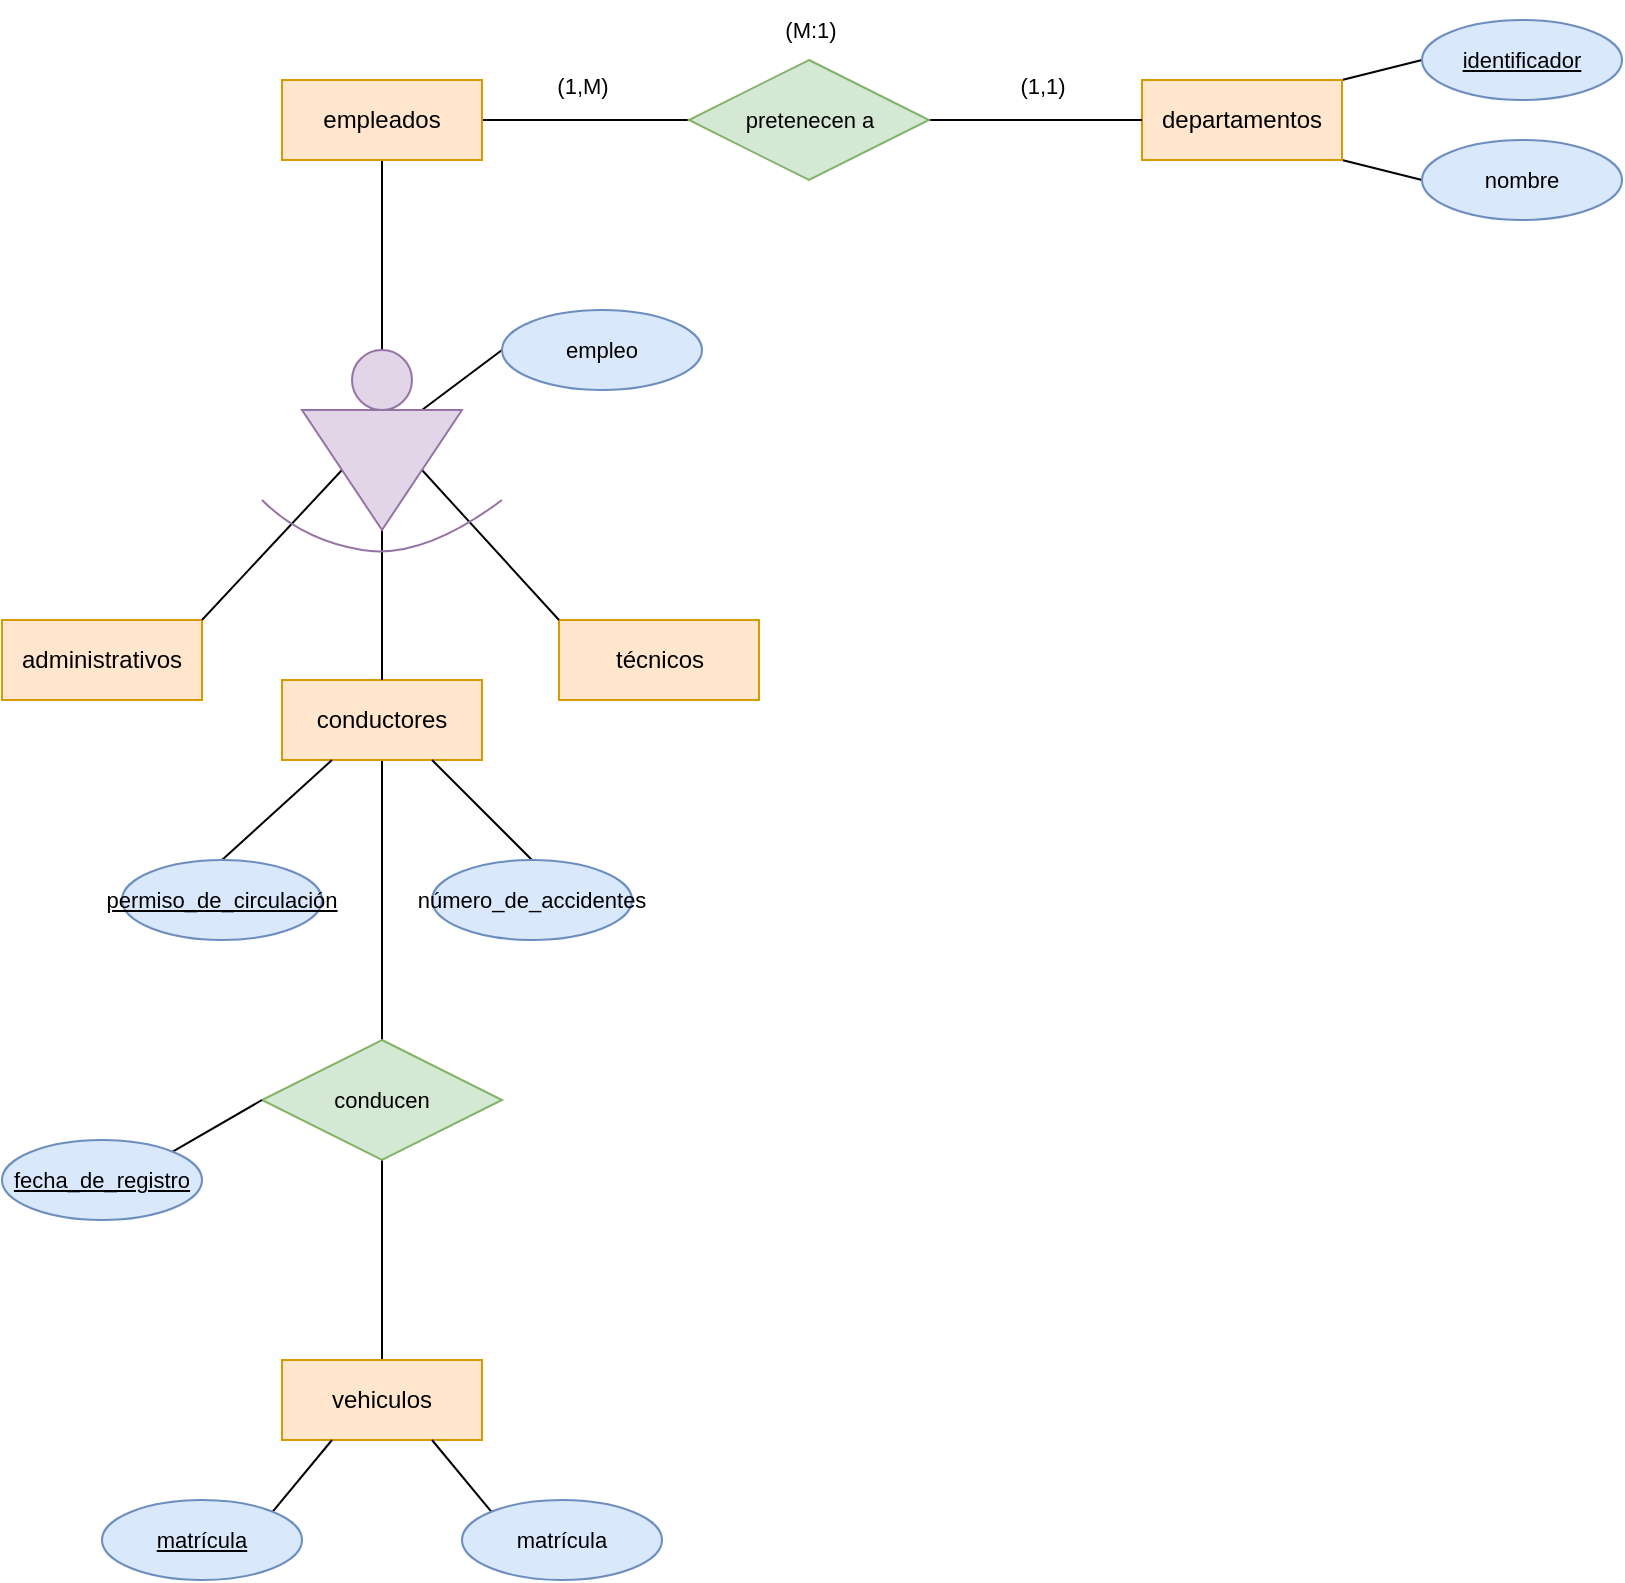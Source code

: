 <mxfile version="22.1.3" type="github">
  <diagram name="Página-1" id="GC3bQp9kBZes_taBvnxz">
    <mxGraphModel dx="2069" dy="831" grid="1" gridSize="10" guides="1" tooltips="1" connect="1" arrows="1" fold="1" page="1" pageScale="1" pageWidth="827" pageHeight="1169" math="0" shadow="0">
      <root>
        <mxCell id="0" />
        <mxCell id="1" parent="0" />
        <mxCell id="PX5-3yKAfKvkiZLicapt-14" style="edgeStyle=none;shape=connector;curved=1;rounded=1;orthogonalLoop=1;jettySize=auto;html=1;exitX=0.5;exitY=1;exitDx=0;exitDy=0;entryX=0.5;entryY=0;entryDx=0;entryDy=0;labelBackgroundColor=default;strokeColor=default;align=center;verticalAlign=middle;fontFamily=Helvetica;fontSize=11;fontColor=default;endArrow=none;endFill=0;" edge="1" parent="1" source="PX5-3yKAfKvkiZLicapt-1" target="PX5-3yKAfKvkiZLicapt-7">
          <mxGeometry relative="1" as="geometry" />
        </mxCell>
        <mxCell id="PX5-3yKAfKvkiZLicapt-19" style="edgeStyle=none;shape=connector;curved=1;rounded=1;orthogonalLoop=1;jettySize=auto;html=1;exitX=1;exitY=0.5;exitDx=0;exitDy=0;entryX=0;entryY=0.5;entryDx=0;entryDy=0;labelBackgroundColor=default;strokeColor=default;align=center;verticalAlign=middle;fontFamily=Helvetica;fontSize=11;fontColor=default;endArrow=none;endFill=0;" edge="1" parent="1" source="PX5-3yKAfKvkiZLicapt-1" target="PX5-3yKAfKvkiZLicapt-18">
          <mxGeometry relative="1" as="geometry" />
        </mxCell>
        <mxCell id="PX5-3yKAfKvkiZLicapt-1" value="empleados" style="whiteSpace=wrap;html=1;align=center;fillColor=#ffe6cc;strokeColor=#d79b00;" vertex="1" parent="1">
          <mxGeometry x="90" y="390" width="100" height="40" as="geometry" />
        </mxCell>
        <mxCell id="PX5-3yKAfKvkiZLicapt-25" style="edgeStyle=none;shape=connector;curved=1;rounded=1;orthogonalLoop=1;jettySize=auto;html=1;exitX=1;exitY=0;exitDx=0;exitDy=0;entryX=0;entryY=0.5;entryDx=0;entryDy=0;labelBackgroundColor=default;strokeColor=default;align=center;verticalAlign=middle;fontFamily=Helvetica;fontSize=11;fontColor=default;endArrow=none;endFill=0;" edge="1" parent="1" source="PX5-3yKAfKvkiZLicapt-2" target="PX5-3yKAfKvkiZLicapt-21">
          <mxGeometry relative="1" as="geometry" />
        </mxCell>
        <mxCell id="PX5-3yKAfKvkiZLicapt-26" style="edgeStyle=none;shape=connector;curved=1;rounded=1;orthogonalLoop=1;jettySize=auto;html=1;exitX=1;exitY=1;exitDx=0;exitDy=0;entryX=0;entryY=0.5;entryDx=0;entryDy=0;labelBackgroundColor=default;strokeColor=default;align=center;verticalAlign=middle;fontFamily=Helvetica;fontSize=11;fontColor=default;endArrow=none;endFill=0;" edge="1" parent="1" source="PX5-3yKAfKvkiZLicapt-2" target="PX5-3yKAfKvkiZLicapt-22">
          <mxGeometry relative="1" as="geometry" />
        </mxCell>
        <mxCell id="PX5-3yKAfKvkiZLicapt-2" value="departamentos" style="whiteSpace=wrap;html=1;align=center;fillColor=#ffe6cc;strokeColor=#d79b00;" vertex="1" parent="1">
          <mxGeometry x="520" y="390" width="100" height="40" as="geometry" />
        </mxCell>
        <mxCell id="PX5-3yKAfKvkiZLicapt-3" value="administrativos" style="whiteSpace=wrap;html=1;align=center;fillColor=#ffe6cc;strokeColor=#d79b00;" vertex="1" parent="1">
          <mxGeometry x="-50" y="660" width="100" height="40" as="geometry" />
        </mxCell>
        <mxCell id="PX5-3yKAfKvkiZLicapt-4" value="técnicos" style="whiteSpace=wrap;html=1;align=center;fillColor=#ffe6cc;strokeColor=#d79b00;" vertex="1" parent="1">
          <mxGeometry x="228.5" y="660" width="100" height="40" as="geometry" />
        </mxCell>
        <mxCell id="PX5-3yKAfKvkiZLicapt-35" style="edgeStyle=none;shape=connector;curved=1;rounded=1;orthogonalLoop=1;jettySize=auto;html=1;exitX=0.5;exitY=1;exitDx=0;exitDy=0;entryX=0.5;entryY=0;entryDx=0;entryDy=0;labelBackgroundColor=default;strokeColor=default;align=center;verticalAlign=middle;fontFamily=Helvetica;fontSize=11;fontColor=default;endArrow=none;endFill=0;" edge="1" parent="1" source="PX5-3yKAfKvkiZLicapt-5" target="PX5-3yKAfKvkiZLicapt-34">
          <mxGeometry relative="1" as="geometry" />
        </mxCell>
        <mxCell id="PX5-3yKAfKvkiZLicapt-5" value="conductores" style="whiteSpace=wrap;html=1;align=center;fillColor=#ffe6cc;strokeColor=#d79b00;" vertex="1" parent="1">
          <mxGeometry x="90" y="690" width="100" height="40" as="geometry" />
        </mxCell>
        <mxCell id="PX5-3yKAfKvkiZLicapt-11" style="edgeStyle=none;shape=connector;curved=1;rounded=1;orthogonalLoop=1;jettySize=auto;html=1;exitX=0.5;exitY=1;exitDx=0;exitDy=0;entryX=1;entryY=0;entryDx=0;entryDy=0;labelBackgroundColor=default;strokeColor=default;align=center;verticalAlign=middle;fontFamily=Helvetica;fontSize=11;fontColor=default;endArrow=none;endFill=0;" edge="1" parent="1" source="PX5-3yKAfKvkiZLicapt-6" target="PX5-3yKAfKvkiZLicapt-3">
          <mxGeometry relative="1" as="geometry" />
        </mxCell>
        <mxCell id="PX5-3yKAfKvkiZLicapt-12" style="edgeStyle=none;shape=connector;curved=1;rounded=1;orthogonalLoop=1;jettySize=auto;html=1;exitX=1;exitY=0.5;exitDx=0;exitDy=0;entryX=0.5;entryY=0;entryDx=0;entryDy=0;labelBackgroundColor=default;strokeColor=default;align=center;verticalAlign=middle;fontFamily=Helvetica;fontSize=11;fontColor=default;endArrow=none;endFill=0;" edge="1" parent="1" source="PX5-3yKAfKvkiZLicapt-6" target="PX5-3yKAfKvkiZLicapt-5">
          <mxGeometry relative="1" as="geometry" />
        </mxCell>
        <mxCell id="PX5-3yKAfKvkiZLicapt-13" style="edgeStyle=none;shape=connector;curved=1;rounded=1;orthogonalLoop=1;jettySize=auto;html=1;exitX=0.5;exitY=0;exitDx=0;exitDy=0;entryX=0;entryY=0;entryDx=0;entryDy=0;labelBackgroundColor=default;strokeColor=default;align=center;verticalAlign=middle;fontFamily=Helvetica;fontSize=11;fontColor=default;endArrow=none;endFill=0;" edge="1" parent="1" source="PX5-3yKAfKvkiZLicapt-6" target="PX5-3yKAfKvkiZLicapt-4">
          <mxGeometry relative="1" as="geometry" />
        </mxCell>
        <mxCell id="PX5-3yKAfKvkiZLicapt-17" style="edgeStyle=none;shape=connector;curved=1;rounded=1;orthogonalLoop=1;jettySize=auto;html=1;exitX=0;exitY=0.25;exitDx=0;exitDy=0;entryX=0;entryY=0.5;entryDx=0;entryDy=0;labelBackgroundColor=default;strokeColor=default;align=center;verticalAlign=middle;fontFamily=Helvetica;fontSize=11;fontColor=default;endArrow=none;endFill=0;" edge="1" parent="1" source="PX5-3yKAfKvkiZLicapt-6" target="PX5-3yKAfKvkiZLicapt-15">
          <mxGeometry relative="1" as="geometry" />
        </mxCell>
        <mxCell id="PX5-3yKAfKvkiZLicapt-6" value="" style="triangle;whiteSpace=wrap;html=1;fillColor=#e1d5e7;strokeColor=#9673a6;rotation=90;" vertex="1" parent="1">
          <mxGeometry x="110" y="545" width="60" height="80" as="geometry" />
        </mxCell>
        <mxCell id="PX5-3yKAfKvkiZLicapt-7" value="" style="ellipse;whiteSpace=wrap;html=1;aspect=fixed;fillColor=#e1d5e7;strokeColor=#9673a6;" vertex="1" parent="1">
          <mxGeometry x="125" y="525" width="30" height="30" as="geometry" />
        </mxCell>
        <mxCell id="PX5-3yKAfKvkiZLicapt-10" value="" style="endArrow=none;html=1;endFill=0;curved=1;fillColor=#e1d5e7;strokeColor=#9673a6;" edge="1" parent="1">
          <mxGeometry width="50" height="50" relative="1" as="geometry">
            <mxPoint x="200" y="600" as="sourcePoint" />
            <mxPoint x="80" y="600" as="targetPoint" />
            <Array as="points">
              <mxPoint x="160" y="630" />
              <mxPoint x="100" y="620" />
            </Array>
          </mxGeometry>
        </mxCell>
        <mxCell id="PX5-3yKAfKvkiZLicapt-15" value="empleo" style="ellipse;whiteSpace=wrap;html=1;align=center;fontFamily=Helvetica;fontSize=11;fillColor=#dae8fc;strokeColor=#6c8ebf;" vertex="1" parent="1">
          <mxGeometry x="200" y="505" width="100" height="40" as="geometry" />
        </mxCell>
        <mxCell id="PX5-3yKAfKvkiZLicapt-20" style="edgeStyle=none;shape=connector;curved=1;rounded=1;orthogonalLoop=1;jettySize=auto;html=1;exitX=1;exitY=0.5;exitDx=0;exitDy=0;entryX=0;entryY=0.5;entryDx=0;entryDy=0;labelBackgroundColor=default;strokeColor=default;align=center;verticalAlign=middle;fontFamily=Helvetica;fontSize=11;fontColor=default;endArrow=none;endFill=0;" edge="1" parent="1" source="PX5-3yKAfKvkiZLicapt-18" target="PX5-3yKAfKvkiZLicapt-2">
          <mxGeometry relative="1" as="geometry" />
        </mxCell>
        <mxCell id="PX5-3yKAfKvkiZLicapt-18" value="pretenecen a" style="shape=rhombus;perimeter=rhombusPerimeter;whiteSpace=wrap;html=1;align=center;fontFamily=Helvetica;fontSize=11;fillColor=#d5e8d4;strokeColor=#82b366;" vertex="1" parent="1">
          <mxGeometry x="293.5" y="380" width="120" height="60" as="geometry" />
        </mxCell>
        <mxCell id="PX5-3yKAfKvkiZLicapt-21" value="identificador" style="ellipse;whiteSpace=wrap;html=1;align=center;fontFamily=Helvetica;fontSize=11;fillColor=#dae8fc;strokeColor=#6c8ebf;fontStyle=4" vertex="1" parent="1">
          <mxGeometry x="660" y="360" width="100" height="40" as="geometry" />
        </mxCell>
        <mxCell id="PX5-3yKAfKvkiZLicapt-22" value="nombre" style="ellipse;whiteSpace=wrap;html=1;align=center;fontFamily=Helvetica;fontSize=11;fillColor=#dae8fc;strokeColor=#6c8ebf;" vertex="1" parent="1">
          <mxGeometry x="660" y="420" width="100" height="40" as="geometry" />
        </mxCell>
        <mxCell id="PX5-3yKAfKvkiZLicapt-27" value="(1,1)" style="text;html=1;align=center;verticalAlign=middle;resizable=0;points=[];autosize=1;strokeColor=none;fillColor=none;fontSize=11;fontFamily=Helvetica;fontColor=default;" vertex="1" parent="1">
          <mxGeometry x="445" y="378" width="50" height="30" as="geometry" />
        </mxCell>
        <mxCell id="PX5-3yKAfKvkiZLicapt-28" value="(1,M)" style="text;html=1;align=center;verticalAlign=middle;resizable=0;points=[];autosize=1;strokeColor=none;fillColor=none;fontSize=11;fontFamily=Helvetica;fontColor=default;" vertex="1" parent="1">
          <mxGeometry x="215" y="378" width="50" height="30" as="geometry" />
        </mxCell>
        <mxCell id="PX5-3yKAfKvkiZLicapt-29" value="(M:1)" style="text;html=1;align=center;verticalAlign=middle;resizable=0;points=[];autosize=1;strokeColor=none;fillColor=none;fontSize=11;fontFamily=Helvetica;fontColor=default;rotation=0;" vertex="1" parent="1">
          <mxGeometry x="328.5" y="350" width="50" height="30" as="geometry" />
        </mxCell>
        <mxCell id="PX5-3yKAfKvkiZLicapt-32" style="edgeStyle=none;shape=connector;curved=1;rounded=1;orthogonalLoop=1;jettySize=auto;html=1;exitX=0.5;exitY=0;exitDx=0;exitDy=0;entryX=0.25;entryY=1;entryDx=0;entryDy=0;labelBackgroundColor=default;strokeColor=default;align=center;verticalAlign=middle;fontFamily=Helvetica;fontSize=11;fontColor=default;endArrow=none;endFill=0;" edge="1" parent="1" source="PX5-3yKAfKvkiZLicapt-30" target="PX5-3yKAfKvkiZLicapt-5">
          <mxGeometry relative="1" as="geometry" />
        </mxCell>
        <mxCell id="PX5-3yKAfKvkiZLicapt-30" value="permiso_de_circulación" style="ellipse;whiteSpace=wrap;html=1;align=center;fontFamily=Helvetica;fontSize=11;fillColor=#dae8fc;strokeColor=#6c8ebf;fontStyle=4" vertex="1" parent="1">
          <mxGeometry x="10" y="780" width="100" height="40" as="geometry" />
        </mxCell>
        <mxCell id="PX5-3yKAfKvkiZLicapt-33" style="edgeStyle=none;shape=connector;curved=1;rounded=1;orthogonalLoop=1;jettySize=auto;html=1;exitX=0.5;exitY=0;exitDx=0;exitDy=0;entryX=0.75;entryY=1;entryDx=0;entryDy=0;labelBackgroundColor=default;strokeColor=default;align=center;verticalAlign=middle;fontFamily=Helvetica;fontSize=11;fontColor=default;endArrow=none;endFill=0;" edge="1" parent="1" source="PX5-3yKAfKvkiZLicapt-31" target="PX5-3yKAfKvkiZLicapt-5">
          <mxGeometry relative="1" as="geometry" />
        </mxCell>
        <mxCell id="PX5-3yKAfKvkiZLicapt-31" value="número_de_accidentes" style="ellipse;whiteSpace=wrap;html=1;align=center;fontFamily=Helvetica;fontSize=11;fillColor=#dae8fc;strokeColor=#6c8ebf;" vertex="1" parent="1">
          <mxGeometry x="165" y="780" width="100" height="40" as="geometry" />
        </mxCell>
        <mxCell id="PX5-3yKAfKvkiZLicapt-37" style="edgeStyle=none;shape=connector;curved=1;rounded=1;orthogonalLoop=1;jettySize=auto;html=1;exitX=0.5;exitY=1;exitDx=0;exitDy=0;entryX=0.5;entryY=0;entryDx=0;entryDy=0;labelBackgroundColor=default;strokeColor=default;align=center;verticalAlign=middle;fontFamily=Helvetica;fontSize=11;fontColor=default;endArrow=none;endFill=0;" edge="1" parent="1" source="PX5-3yKAfKvkiZLicapt-34" target="PX5-3yKAfKvkiZLicapt-36">
          <mxGeometry relative="1" as="geometry" />
        </mxCell>
        <mxCell id="PX5-3yKAfKvkiZLicapt-34" value="conducen" style="shape=rhombus;perimeter=rhombusPerimeter;whiteSpace=wrap;html=1;align=center;fontFamily=Helvetica;fontSize=11;fillColor=#d5e8d4;strokeColor=#82b366;" vertex="1" parent="1">
          <mxGeometry x="80" y="870" width="120" height="60" as="geometry" />
        </mxCell>
        <mxCell id="PX5-3yKAfKvkiZLicapt-36" value="vehiculos" style="whiteSpace=wrap;html=1;align=center;fillColor=#ffe6cc;strokeColor=#d79b00;" vertex="1" parent="1">
          <mxGeometry x="90" y="1030" width="100" height="40" as="geometry" />
        </mxCell>
        <mxCell id="PX5-3yKAfKvkiZLicapt-40" style="edgeStyle=none;shape=connector;curved=1;rounded=1;orthogonalLoop=1;jettySize=auto;html=1;exitX=1;exitY=0;exitDx=0;exitDy=0;entryX=0.25;entryY=1;entryDx=0;entryDy=0;labelBackgroundColor=default;strokeColor=default;align=center;verticalAlign=middle;fontFamily=Helvetica;fontSize=11;fontColor=default;endArrow=none;endFill=0;" edge="1" parent="1" source="PX5-3yKAfKvkiZLicapt-38" target="PX5-3yKAfKvkiZLicapt-36">
          <mxGeometry relative="1" as="geometry" />
        </mxCell>
        <mxCell id="PX5-3yKAfKvkiZLicapt-38" value="matrícula" style="ellipse;whiteSpace=wrap;html=1;align=center;fontFamily=Helvetica;fontSize=11;fillColor=#dae8fc;strokeColor=#6c8ebf;fontStyle=4" vertex="1" parent="1">
          <mxGeometry y="1100" width="100" height="40" as="geometry" />
        </mxCell>
        <mxCell id="PX5-3yKAfKvkiZLicapt-41" style="edgeStyle=none;shape=connector;curved=1;rounded=1;orthogonalLoop=1;jettySize=auto;html=1;exitX=0;exitY=0;exitDx=0;exitDy=0;entryX=0.75;entryY=1;entryDx=0;entryDy=0;labelBackgroundColor=default;strokeColor=default;align=center;verticalAlign=middle;fontFamily=Helvetica;fontSize=11;fontColor=default;endArrow=none;endFill=0;" edge="1" parent="1" source="PX5-3yKAfKvkiZLicapt-39" target="PX5-3yKAfKvkiZLicapt-36">
          <mxGeometry relative="1" as="geometry" />
        </mxCell>
        <mxCell id="PX5-3yKAfKvkiZLicapt-39" value="matrícula" style="ellipse;whiteSpace=wrap;html=1;align=center;fontFamily=Helvetica;fontSize=11;fillColor=#dae8fc;strokeColor=#6c8ebf;" vertex="1" parent="1">
          <mxGeometry x="180" y="1100" width="100" height="40" as="geometry" />
        </mxCell>
        <mxCell id="PX5-3yKAfKvkiZLicapt-44" style="edgeStyle=none;shape=connector;curved=1;rounded=1;orthogonalLoop=1;jettySize=auto;html=1;exitX=1;exitY=0;exitDx=0;exitDy=0;entryX=0;entryY=0.5;entryDx=0;entryDy=0;labelBackgroundColor=default;strokeColor=default;align=center;verticalAlign=middle;fontFamily=Helvetica;fontSize=11;fontColor=default;endArrow=none;endFill=0;" edge="1" parent="1" source="PX5-3yKAfKvkiZLicapt-42" target="PX5-3yKAfKvkiZLicapt-34">
          <mxGeometry relative="1" as="geometry" />
        </mxCell>
        <mxCell id="PX5-3yKAfKvkiZLicapt-42" value="fecha_de_registro" style="ellipse;whiteSpace=wrap;html=1;align=center;fontFamily=Helvetica;fontSize=11;fillColor=#dae8fc;strokeColor=#6c8ebf;fontStyle=4" vertex="1" parent="1">
          <mxGeometry x="-50" y="920" width="100" height="40" as="geometry" />
        </mxCell>
        <mxCell id="PX5-3yKAfKvkiZLicapt-43" style="edgeStyle=none;shape=connector;curved=1;rounded=1;orthogonalLoop=1;jettySize=auto;html=1;exitX=1;exitY=1;exitDx=0;exitDy=0;labelBackgroundColor=default;strokeColor=default;align=center;verticalAlign=middle;fontFamily=Helvetica;fontSize=11;fontColor=default;endArrow=none;endFill=0;" edge="1" parent="1" source="PX5-3yKAfKvkiZLicapt-42" target="PX5-3yKAfKvkiZLicapt-42">
          <mxGeometry relative="1" as="geometry" />
        </mxCell>
      </root>
    </mxGraphModel>
  </diagram>
</mxfile>
